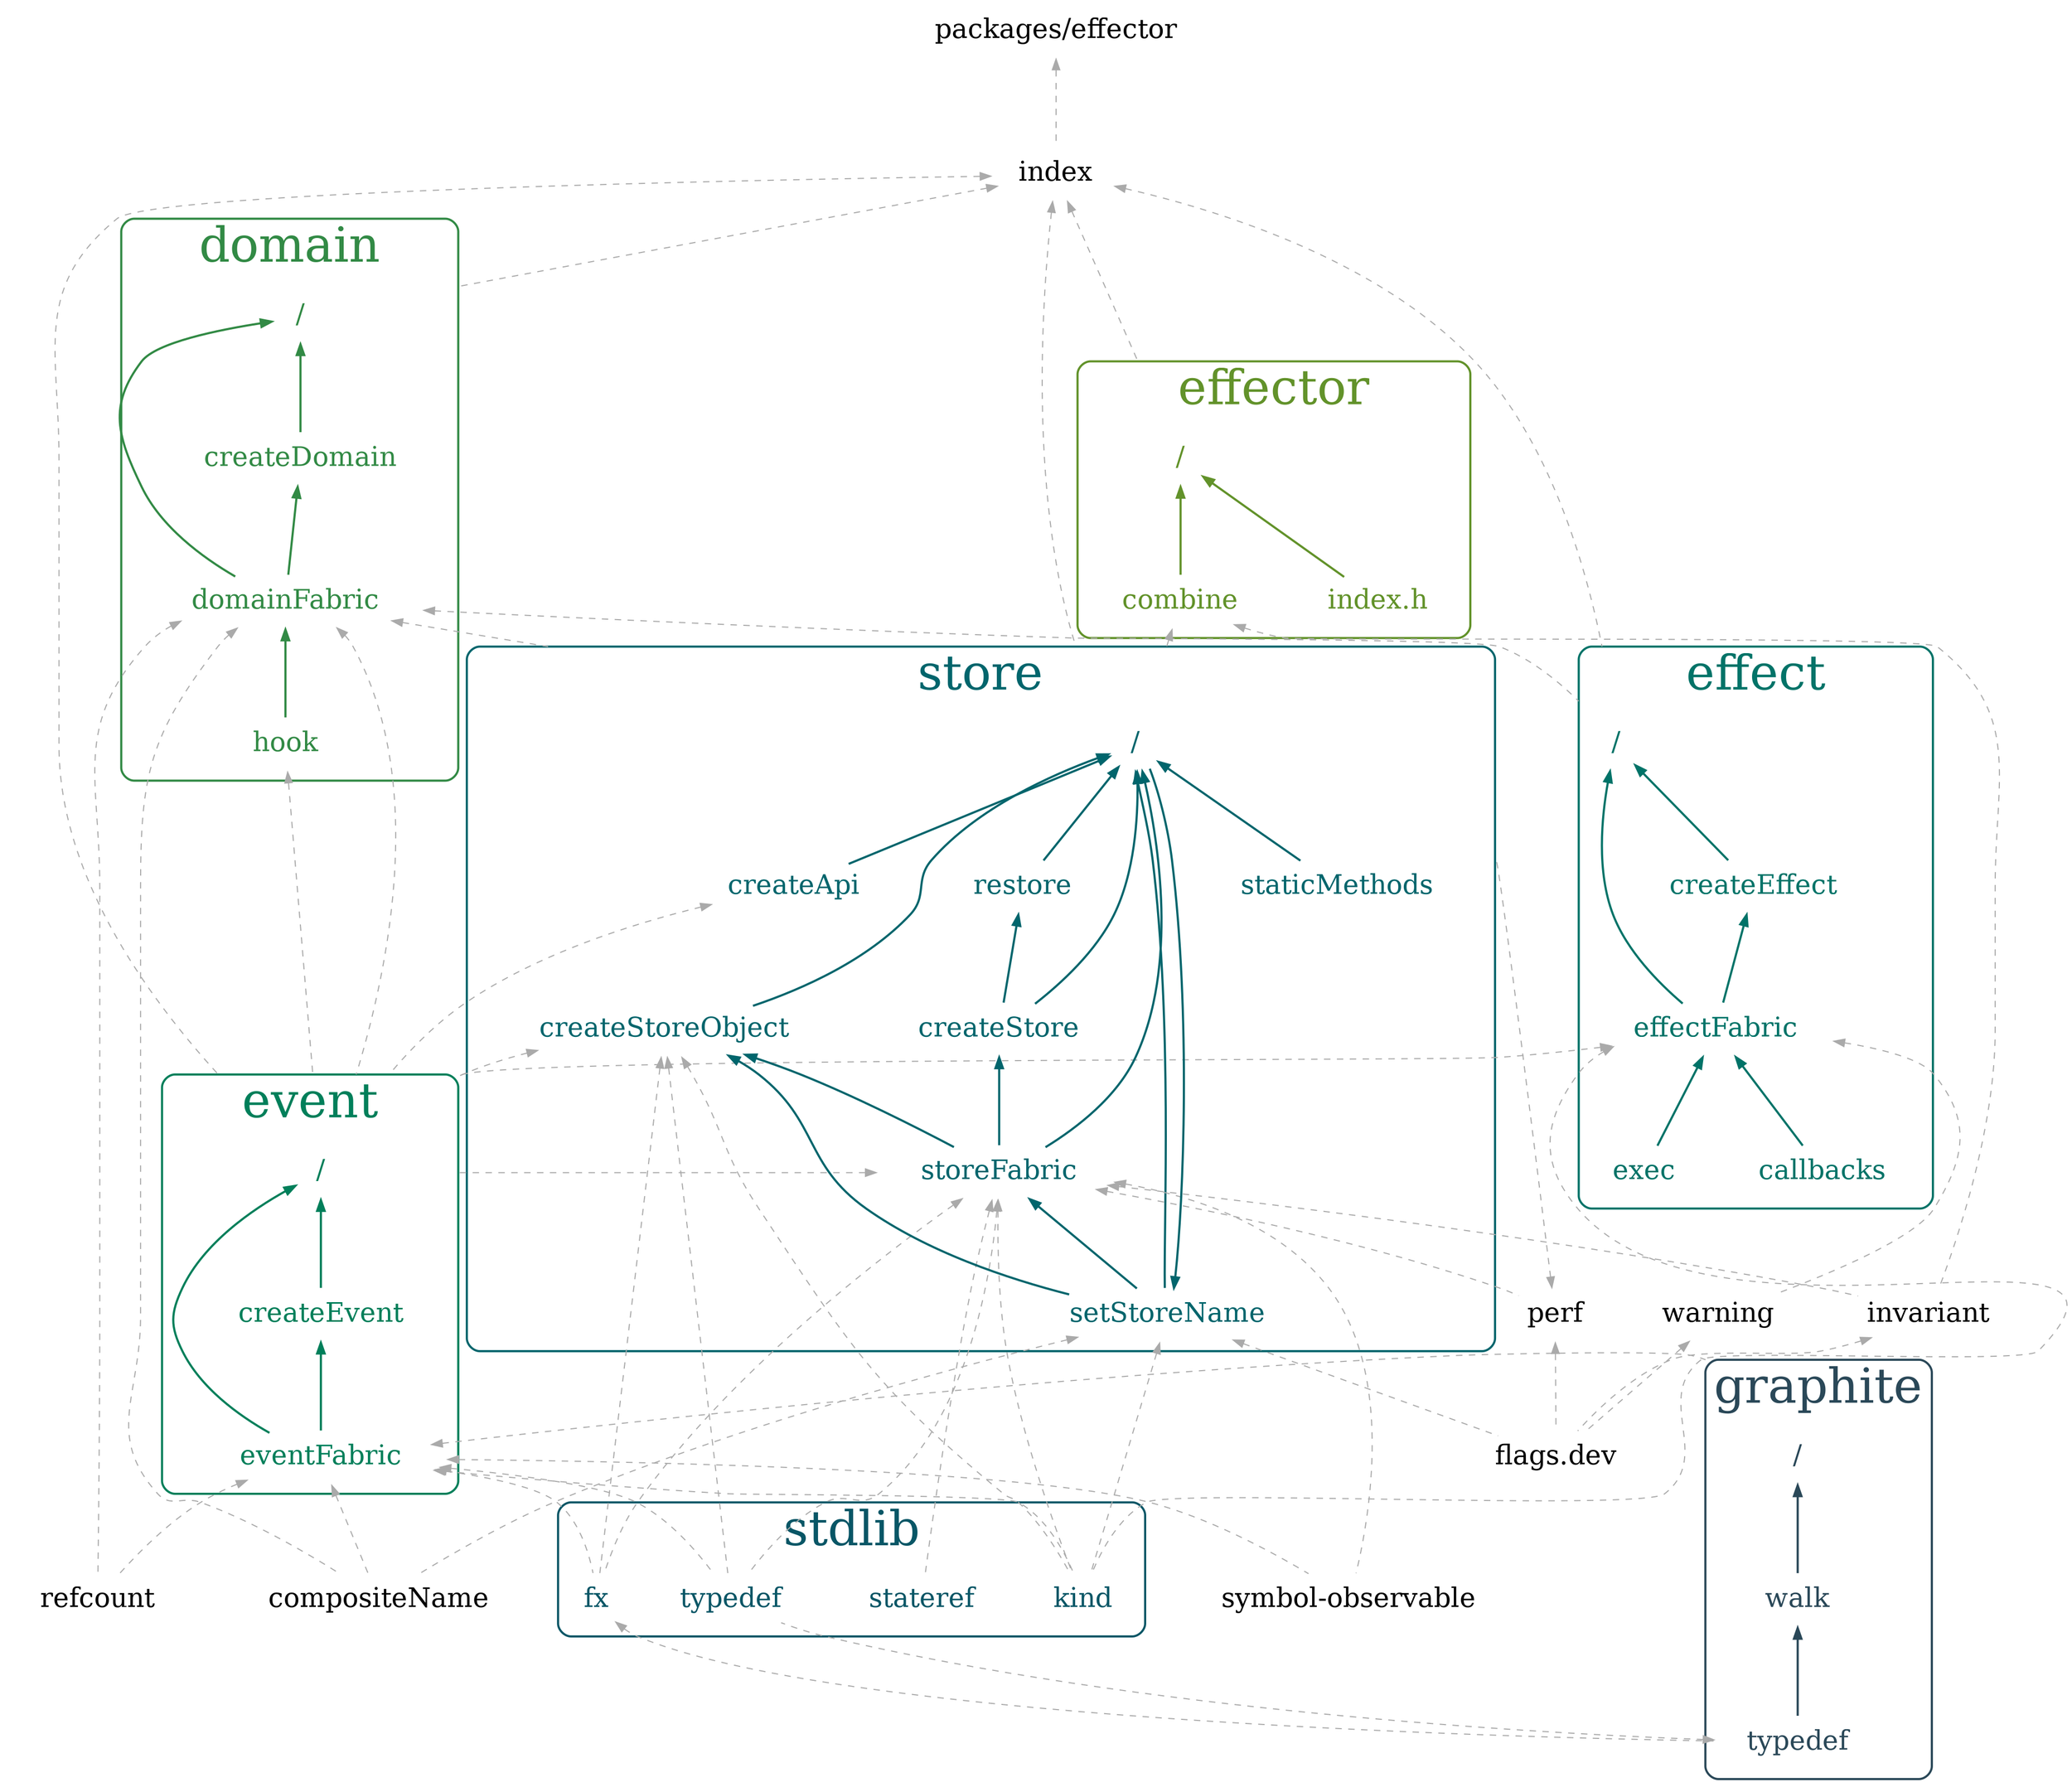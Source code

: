 digraph G {
  edge [color="#aaaaaa",dir=back];
  node [style=filled,color=white,fontsize="25px"];
  graph [fontsize=15 compound=true];
  rankdir=TB;
  ranksep=".95 equally";
  ratio=auto;
  subgraph cluster_id_1d {
    style="rounded,bold";
    color="#62922a";
    node [fontcolor="#62922a",fontsize="25px"];
    id_c [label="/",group="effector"];
    id_h [label="combine",group="effector"];
    id_i [label="index.h",group="effector"];
    fontcolor="#62922a";
    fontsize="45px";
    label = "effector";
  }
  subgraph cluster_id_1e {
    style="rounded,bold";
    color="#328a45";
    node [fontcolor="#328a45",fontsize="25px"];
    id_d [label="/",group="domain"];
    id_j [label="domainFabric",group="domain"];
    id_k [label="createDomain",group="domain"];
    id_z [label="hook",group="domain"];
    fontcolor="#328a45";
    fontsize="45px";
    label = "domain";
  }
  subgraph cluster_id_1f {
    style="rounded,bold";
    color="#007f5a";
    node [fontcolor="#007f5a",fontsize="25px"];
    id_e [label="/",group="event"];
    id_l [label="eventFabric",group="event"];
    id_m [label="createEvent",group="event"];
    fontcolor="#007f5a";
    fontsize="45px";
    label = "event";
  }
  subgraph cluster_id_1g {
    style="rounded,bold";
    color="#007368";
    node [fontcolor="#007368",fontsize="25px"];
    id_f [label="/",group="effect"];
    id_n [label="effectFabric",group="effect"];
    id_o [label="createEffect",group="effect"];
    id_16 [label="exec",group="effect"];
    id_17 [label="callbacks",group="effect"];
    fontcolor="#007368";
    fontsize="45px";
    label = "effect";
  }
  subgraph cluster_id_1h {
    style="rounded,bold";
    color="#00656c";
    node [fontcolor="#00656c",fontsize="25px"];
    id_g [label="/",group="store"];
    id_p [label="storeFabric",group="store"];
    id_q [label="createStore",group="store"];
    id_r [label="setStoreName",group="store"];
    id_s [label="createStoreObject",group="store"];
    id_t [label="createApi",group="store"];
    id_u [label="restore",group="store"];
    id_v [label="staticMethods",group="store"];
    fontcolor="#00656c";
    fontsize="45px";
    label = "store";
  }
  subgraph cluster_id_1i {
    style="rounded,bold";
    color="#085666";
    node [fontcolor="#085666",fontsize="25px"];
    id_10 [label="fx",group="stdlib"];
    id_11 [label="typedef",group="stdlib"];
    id_13 [label="kind",group="stdlib"];
    id_19 [label="stateref",group="stdlib"];
    fontcolor="#085666";
    fontsize="45px";
    label = "stdlib";
  }
  subgraph cluster_id_1j {
    style="rounded,bold";
    color="#2a4858";
    node [fontcolor="#2a4858",fontsize="25px"];
    id_14 [label="/",group="graphite"];
    id_1b [label="typedef",group="graphite"];
    id_1c [label="walk",group="graphite"];
    fontcolor="#2a4858";
    fontsize="45px";
    label = "graphite";
  }
  id_a [label="packages/effector"];
  id_b [label="index"];
  id_w [label="invariant"];
  id_x [label="compositeName"];
  id_y [label="refcount"];
  id_12 [label="symbol-observable"];
  id_15 [label="warning"];
  id_18 [label="perf"];
  id_1a [label="flags.dev"];
  id_d -> id_k [style="bold",color="#328a45"];
  id_d -> id_j [style="bold",color="#328a45"];
  id_k -> id_j [style="bold",color="#328a45"];
  id_j -> id_x [style="dashed"];
  id_j -> id_z [style="bold",color="#328a45"];
  id_j -> id_f [style="dashed",lhead=cluster_id_1g];
  id_j -> id_e [style="dashed",lhead=cluster_id_1f];
  id_j -> id_y [style="dashed"];
  id_j -> id_g [style="dashed",lhead=cluster_id_1h];
  id_z -> id_e [style="dashed",lhead=cluster_id_1f];
  id_f -> id_o [style="bold",color="#007368"];
  id_f -> id_n [style="bold",color="#007368"];
  id_o -> id_n [style="bold",color="#007368"];
  id_n -> id_17 [style="bold",color="#007368"];
  id_n -> id_16 [style="bold",color="#007368"];
  id_n -> id_e [style="dashed",lhead=cluster_id_1f];
  id_n -> id_13 [style="dashed"];
  id_n -> id_15 [style="dashed"];
  id_c -> id_h [style="bold",color="#62922a"];
  id_c -> id_i [style="bold",color="#62922a"];
  id_h -> id_w [style="dashed"];
  id_h -> id_g [style="dashed",lhead=cluster_id_1h];
  id_e -> id_m [style="bold",color="#007f5a"];
  id_e -> id_l [style="bold",color="#007f5a"];
  id_m -> id_l [style="bold",color="#007f5a"];
  id_l -> id_x [style="dashed"];
  id_l -> id_14 [style="dashed",lhead=cluster_id_1j];
  id_l -> id_y [style="dashed"];
  id_l -> id_10 [style="dashed"];
  id_l -> id_13 [style="dashed"];
  id_l -> id_11 [style="dashed"];
  id_l -> id_12 [style="dashed"];
  id_14 -> id_1c [style="bold",color="#2a4858"];
  id_1b -> id_11 [style="dashed"];
  id_1c -> id_1b [style="bold",color="#2a4858"];
  id_b -> id_d [style="dashed",lhead=cluster_id_1e];
  id_b -> id_f [style="dashed",lhead=cluster_id_1g];
  id_b -> id_c [style="dashed",lhead=cluster_id_1d];
  id_b -> id_e [style="dashed",lhead=cluster_id_1f];
  id_b -> id_g [style="dashed",lhead=cluster_id_1h];
  id_w -> id_1a [style="dashed"];
  id_a -> id_b [style="dashed"];
  id_18 -> id_1a [style="dashed"];
  id_18 -> id_g [style="dashed",lhead=cluster_id_1h];
  id_10 -> id_1b [style="dashed"];
  id_g -> id_t [style="bold",color="#00656c"];
  id_g -> id_q [style="bold",color="#00656c"];
  id_g -> id_s [style="bold",color="#00656c"];
  id_g -> id_u [style="bold",color="#00656c"];
  id_g -> id_r [style="bold",color="#00656c"];
  id_g -> id_v [style="bold",color="#00656c"];
  id_g -> id_p [style="bold",color="#00656c"];
  id_t -> id_e [style="dashed",lhead=cluster_id_1f];
  id_q -> id_p [style="bold",color="#00656c"];
  id_s -> id_e [style="dashed",lhead=cluster_id_1f];
  id_s -> id_10 [style="dashed"];
  id_s -> id_13 [style="dashed"];
  id_s -> id_11 [style="dashed"];
  id_s -> id_r [style="bold",color="#00656c"];
  id_s -> id_p [style="bold",color="#00656c"];
  id_u -> id_q [style="bold",color="#00656c"];
  id_r -> id_x [style="dashed"];
  id_r -> id_1a [style="dashed"];
  id_r -> id_13 [style="dashed"];
  id_r -> id_g [style="bold",color="#00656c"];
  id_p -> id_e [style="dashed",lhead=cluster_id_1f];
  id_p -> id_w [style="dashed"];
  id_p -> id_18 [style="dashed"];
  id_p -> id_10 [style="dashed"];
  id_p -> id_13 [style="dashed"];
  id_p -> id_19 [style="dashed"];
  id_p -> id_11 [style="dashed"];
  id_p -> id_r [style="bold",color="#00656c"];
  id_p -> id_12 [style="dashed"];
  id_15 -> id_1a [style="dashed"];
}